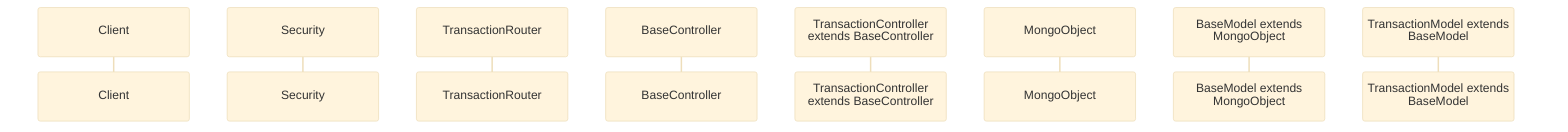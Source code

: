 %%{
    init: {
        "theme":"base",
        "themeVariables": {
            'labelBoxBorderColor': '#ff0000'
        },
        "sequence": { 
            "wrap": true, 
            "width": 200 
        } 
    }
}%%
sequenceDiagram
    participant Client
    participant Sec as Security
    participant Router as TransactionRouter
    participant BaseCont as BaseController
    participant Cont as TransactionController extends BaseController
    participant MongoObject as MongoObject
    participant BaseModel as BaseModel extends MongoObject
    participant Model as TransactionModel extends BaseModel